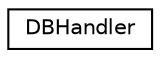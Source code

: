 digraph "Graphical Class Hierarchy"
{
 // LATEX_PDF_SIZE
  edge [fontname="Helvetica",fontsize="10",labelfontname="Helvetica",labelfontsize="10"];
  node [fontname="Helvetica",fontsize="10",shape=record];
  rankdir="LR";
  Node0 [label="DBHandler",height=0.2,width=0.4,color="black", fillcolor="white", style="filled",URL="$classDBHandler.html",tooltip=" "];
}
